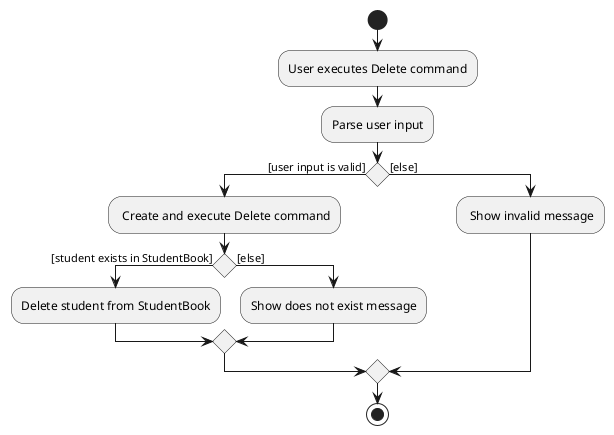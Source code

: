 @startuml
start
:User executes Delete command;
:Parse user input;
'Since the beta syntax does not support placing the condition outside the
'diamond we place it as the true branch instead.

if () then ([user input is valid])
    : Create and execute Delete command;
    if () then ([student exists in StudentBook])
        :Delete student from StudentBook;
    else ([else])
        :Show does not exist message;
    endif
else ([else])
    : Show invalid message;
endif
stop
@enduml
